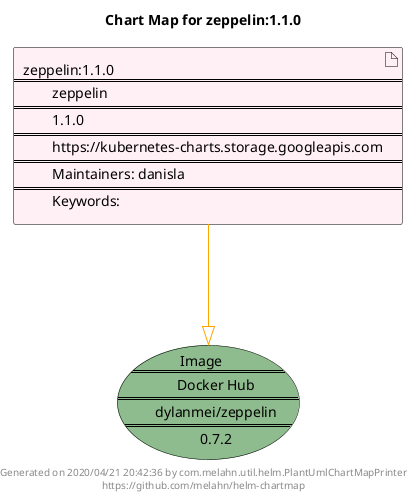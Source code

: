 @startuml
skinparam linetype ortho
skinparam backgroundColor white
skinparam usecaseBorderColor black
skinparam usecaseArrowColor LightSlateGray
skinparam artifactBorderColor black
skinparam artifactArrowColor LightSlateGray

title Chart Map for zeppelin:1.1.0

'There is one referenced Helm Chart
artifact "zeppelin:1.1.0\n====\n\tzeppelin\n====\n\t1.1.0\n====\n\thttps://kubernetes-charts.storage.googleapis.com\n====\n\tMaintainers: danisla\n====\n\tKeywords: " as zeppelin_1_1_0 #LavenderBlush

'There is one referenced Docker Image
usecase "Image\n====\n\tDocker Hub\n====\n\tdylanmei/zeppelin\n====\n\t0.7.2" as dylanmei_zeppelin_0_7_2 #DarkSeaGreen

'Chart Dependencies
zeppelin_1_1_0--[#orange]-|>dylanmei_zeppelin_0_7_2

center footer Generated on 2020/04/21 20:42:36 by com.melahn.util.helm.PlantUmlChartMapPrinter\nhttps://github.com/melahn/helm-chartmap
@enduml
